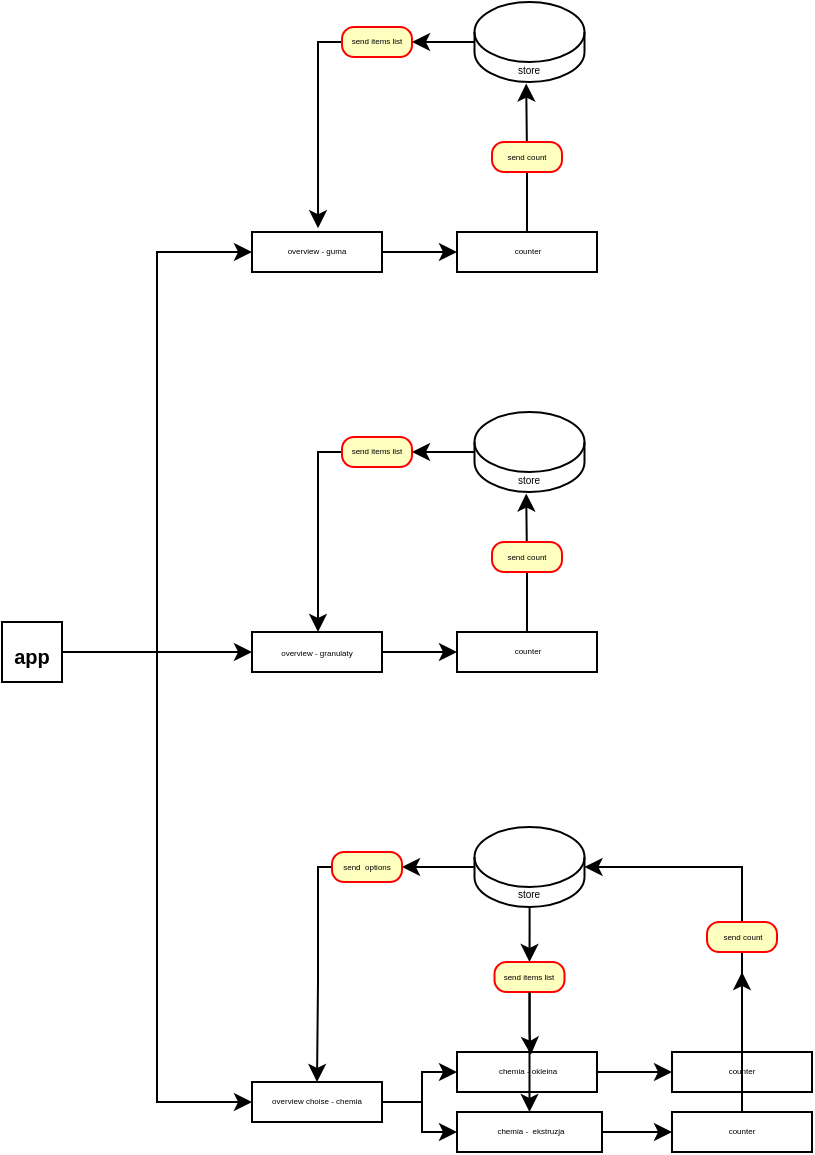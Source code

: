 <mxfile version="22.1.2" type="github">
  <diagram name="Strona-1" id="vJo_PlwXwJMytueYmFME">
    <mxGraphModel dx="1870" dy="726" grid="1" gridSize="5" guides="1" tooltips="1" connect="1" arrows="1" fold="1" page="1" pageScale="1" pageWidth="827" pageHeight="1169" math="0" shadow="0">
      <root>
        <mxCell id="0" />
        <mxCell id="1" parent="0" />
        <mxCell id="5t5Oaj507h6tdn1SH8KS-3" style="edgeStyle=orthogonalEdgeStyle;rounded=0;orthogonalLoop=1;jettySize=auto;html=1;entryX=0;entryY=0.5;entryDx=0;entryDy=0;" edge="1" parent="1" source="ZPlOU_6iHk0x4p4LW6sb-2" target="ZPlOU_6iHk0x4p4LW6sb-3">
          <mxGeometry relative="1" as="geometry" />
        </mxCell>
        <mxCell id="5t5Oaj507h6tdn1SH8KS-4" style="edgeStyle=orthogonalEdgeStyle;rounded=0;orthogonalLoop=1;jettySize=auto;html=1;" edge="1" parent="1" source="ZPlOU_6iHk0x4p4LW6sb-2" target="ZPlOU_6iHk0x4p4LW6sb-4">
          <mxGeometry relative="1" as="geometry">
            <Array as="points">
              <mxPoint x="65" y="560" />
              <mxPoint x="65" y="560" />
            </Array>
          </mxGeometry>
        </mxCell>
        <mxCell id="5t5Oaj507h6tdn1SH8KS-5" style="edgeStyle=orthogonalEdgeStyle;rounded=0;orthogonalLoop=1;jettySize=auto;html=1;entryX=0;entryY=0.5;entryDx=0;entryDy=0;" edge="1" parent="1" source="ZPlOU_6iHk0x4p4LW6sb-2" target="ZPlOU_6iHk0x4p4LW6sb-5">
          <mxGeometry relative="1" as="geometry" />
        </mxCell>
        <mxCell id="ZPlOU_6iHk0x4p4LW6sb-2" value="&lt;h1 style=&quot;line-height: 0%;&quot;&gt;&lt;font style=&quot;font-size: 10px;&quot;&gt;app&lt;/font&gt;&lt;/h1&gt;" style="whiteSpace=wrap;html=1;aspect=fixed;strokeWidth=1;" parent="1" vertex="1">
          <mxGeometry x="15" y="545" width="30" height="30" as="geometry" />
        </mxCell>
        <mxCell id="5t5Oaj507h6tdn1SH8KS-15" style="edgeStyle=orthogonalEdgeStyle;rounded=0;orthogonalLoop=1;jettySize=auto;html=1;entryX=0;entryY=0.5;entryDx=0;entryDy=0;" edge="1" parent="1" source="ZPlOU_6iHk0x4p4LW6sb-3" target="5t5Oaj507h6tdn1SH8KS-9">
          <mxGeometry relative="1" as="geometry" />
        </mxCell>
        <mxCell id="ZPlOU_6iHk0x4p4LW6sb-3" value="overview - guma" style="rounded=0;whiteSpace=wrap;html=1;fontSize=4;" parent="1" vertex="1">
          <mxGeometry x="140" y="350" width="65" height="20" as="geometry" />
        </mxCell>
        <mxCell id="5t5Oaj507h6tdn1SH8KS-16" style="edgeStyle=orthogonalEdgeStyle;rounded=0;orthogonalLoop=1;jettySize=auto;html=1;entryX=0;entryY=0.5;entryDx=0;entryDy=0;" edge="1" parent="1" source="ZPlOU_6iHk0x4p4LW6sb-4" target="5t5Oaj507h6tdn1SH8KS-11">
          <mxGeometry relative="1" as="geometry" />
        </mxCell>
        <mxCell id="ZPlOU_6iHk0x4p4LW6sb-4" value="&lt;span style=&quot;font-size: 4px;&quot;&gt;overview - granulaty&lt;/span&gt;" style="rounded=0;whiteSpace=wrap;html=1;fontSize=6;" parent="1" vertex="1">
          <mxGeometry x="140" y="550" width="65" height="20" as="geometry" />
        </mxCell>
        <mxCell id="5t5Oaj507h6tdn1SH8KS-17" style="edgeStyle=orthogonalEdgeStyle;rounded=0;orthogonalLoop=1;jettySize=auto;html=1;entryX=0;entryY=0.5;entryDx=0;entryDy=0;" edge="1" parent="1" source="ZPlOU_6iHk0x4p4LW6sb-5" target="5t5Oaj507h6tdn1SH8KS-12">
          <mxGeometry relative="1" as="geometry" />
        </mxCell>
        <mxCell id="5t5Oaj507h6tdn1SH8KS-18" style="edgeStyle=orthogonalEdgeStyle;rounded=0;orthogonalLoop=1;jettySize=auto;html=1;" edge="1" parent="1" source="ZPlOU_6iHk0x4p4LW6sb-5" target="5t5Oaj507h6tdn1SH8KS-13">
          <mxGeometry relative="1" as="geometry" />
        </mxCell>
        <mxCell id="ZPlOU_6iHk0x4p4LW6sb-5" value="overview choise - chemia" style="rounded=0;whiteSpace=wrap;html=1;fontSize=4;" parent="1" vertex="1">
          <mxGeometry x="140" y="775" width="65" height="20" as="geometry" />
        </mxCell>
        <mxCell id="5t5Oaj507h6tdn1SH8KS-40" style="edgeStyle=orthogonalEdgeStyle;rounded=0;orthogonalLoop=1;jettySize=auto;html=1;entryX=1;entryY=0.5;entryDx=0;entryDy=0;" edge="1" parent="1" source="5t5Oaj507h6tdn1SH8KS-6" target="5t5Oaj507h6tdn1SH8KS-31">
          <mxGeometry relative="1" as="geometry" />
        </mxCell>
        <mxCell id="5t5Oaj507h6tdn1SH8KS-6" value="store" style="shape=cylinder3;whiteSpace=wrap;html=1;boundedLbl=1;backgroundOutline=1;size=15;fontSize=5;" vertex="1" parent="1">
          <mxGeometry x="251.25" y="235" width="55" height="40" as="geometry" />
        </mxCell>
        <mxCell id="5t5Oaj507h6tdn1SH8KS-9" value="counter" style="rounded=0;whiteSpace=wrap;html=1;fontSize=4;" vertex="1" parent="1">
          <mxGeometry x="242.5" y="350" width="70" height="20" as="geometry" />
        </mxCell>
        <mxCell id="5t5Oaj507h6tdn1SH8KS-10" value="counter" style="rounded=0;whiteSpace=wrap;html=1;fontSize=4;" vertex="1" parent="1">
          <mxGeometry x="350" y="760" width="70" height="20" as="geometry" />
        </mxCell>
        <mxCell id="5t5Oaj507h6tdn1SH8KS-11" value="counter" style="rounded=0;whiteSpace=wrap;html=1;fontSize=4;" vertex="1" parent="1">
          <mxGeometry x="242.5" y="550" width="70" height="20" as="geometry" />
        </mxCell>
        <mxCell id="5t5Oaj507h6tdn1SH8KS-19" style="edgeStyle=orthogonalEdgeStyle;rounded=0;orthogonalLoop=1;jettySize=auto;html=1;exitX=1;exitY=0.5;exitDx=0;exitDy=0;" edge="1" parent="1" source="5t5Oaj507h6tdn1SH8KS-12" target="5t5Oaj507h6tdn1SH8KS-10">
          <mxGeometry relative="1" as="geometry" />
        </mxCell>
        <mxCell id="5t5Oaj507h6tdn1SH8KS-12" value="chemia - okleina" style="rounded=0;whiteSpace=wrap;html=1;fontSize=4;" vertex="1" parent="1">
          <mxGeometry x="242.5" y="760" width="70" height="20" as="geometry" />
        </mxCell>
        <mxCell id="5t5Oaj507h6tdn1SH8KS-22" style="edgeStyle=orthogonalEdgeStyle;rounded=0;orthogonalLoop=1;jettySize=auto;html=1;entryX=0;entryY=0.5;entryDx=0;entryDy=0;" edge="1" parent="1" source="5t5Oaj507h6tdn1SH8KS-13" target="5t5Oaj507h6tdn1SH8KS-14">
          <mxGeometry relative="1" as="geometry" />
        </mxCell>
        <mxCell id="5t5Oaj507h6tdn1SH8KS-13" value="chemia -&amp;nbsp; ekstruzja" style="rounded=0;whiteSpace=wrap;html=1;fontSize=4;" vertex="1" parent="1">
          <mxGeometry x="242.5" y="790" width="72.5" height="20" as="geometry" />
        </mxCell>
        <mxCell id="5t5Oaj507h6tdn1SH8KS-53" style="edgeStyle=orthogonalEdgeStyle;rounded=0;orthogonalLoop=1;jettySize=auto;html=1;" edge="1" parent="1" source="5t5Oaj507h6tdn1SH8KS-14">
          <mxGeometry relative="1" as="geometry">
            <mxPoint x="385.0" y="720" as="targetPoint" />
          </mxGeometry>
        </mxCell>
        <mxCell id="5t5Oaj507h6tdn1SH8KS-14" value="counter" style="rounded=0;whiteSpace=wrap;html=1;fontSize=4;" vertex="1" parent="1">
          <mxGeometry x="350" y="790" width="70" height="20" as="geometry" />
        </mxCell>
        <mxCell id="5t5Oaj507h6tdn1SH8KS-42" style="edgeStyle=orthogonalEdgeStyle;rounded=0;orthogonalLoop=1;jettySize=auto;html=1;entryX=1;entryY=0.5;entryDx=0;entryDy=0;" edge="1" parent="1" source="5t5Oaj507h6tdn1SH8KS-23" target="5t5Oaj507h6tdn1SH8KS-30">
          <mxGeometry relative="1" as="geometry" />
        </mxCell>
        <mxCell id="5t5Oaj507h6tdn1SH8KS-45" style="edgeStyle=orthogonalEdgeStyle;rounded=0;orthogonalLoop=1;jettySize=auto;html=1;entryX=0.5;entryY=0;entryDx=0;entryDy=0;" edge="1" parent="1" source="5t5Oaj507h6tdn1SH8KS-23" target="5t5Oaj507h6tdn1SH8KS-44">
          <mxGeometry relative="1" as="geometry" />
        </mxCell>
        <mxCell id="5t5Oaj507h6tdn1SH8KS-23" value="store" style="shape=cylinder3;whiteSpace=wrap;html=1;boundedLbl=1;backgroundOutline=1;size=15;fontSize=5;" vertex="1" parent="1">
          <mxGeometry x="251.25" y="647.5" width="55" height="40" as="geometry" />
        </mxCell>
        <mxCell id="5t5Oaj507h6tdn1SH8KS-25" style="edgeStyle=orthogonalEdgeStyle;rounded=0;orthogonalLoop=1;jettySize=auto;html=1;" edge="1" parent="1" source="5t5Oaj507h6tdn1SH8KS-28" target="ZPlOU_6iHk0x4p4LW6sb-4">
          <mxGeometry relative="1" as="geometry">
            <Array as="points">
              <mxPoint x="173" y="460" />
            </Array>
          </mxGeometry>
        </mxCell>
        <mxCell id="5t5Oaj507h6tdn1SH8KS-24" value="store" style="shape=cylinder3;whiteSpace=wrap;html=1;boundedLbl=1;backgroundOutline=1;size=15;fontSize=5;" vertex="1" parent="1">
          <mxGeometry x="251.25" y="440" width="55" height="40" as="geometry" />
        </mxCell>
        <mxCell id="5t5Oaj507h6tdn1SH8KS-26" style="edgeStyle=orthogonalEdgeStyle;rounded=0;orthogonalLoop=1;jettySize=auto;html=1;entryX=0.508;entryY=-0.094;entryDx=0;entryDy=0;entryPerimeter=0;" edge="1" parent="1" source="5t5Oaj507h6tdn1SH8KS-31" target="ZPlOU_6iHk0x4p4LW6sb-3">
          <mxGeometry relative="1" as="geometry">
            <Array as="points">
              <mxPoint x="173" y="255" />
            </Array>
          </mxGeometry>
        </mxCell>
        <mxCell id="5t5Oaj507h6tdn1SH8KS-43" style="edgeStyle=orthogonalEdgeStyle;rounded=0;orthogonalLoop=1;jettySize=auto;html=1;entryX=0.5;entryY=0;entryDx=0;entryDy=0;" edge="1" parent="1" source="5t5Oaj507h6tdn1SH8KS-30" target="ZPlOU_6iHk0x4p4LW6sb-5">
          <mxGeometry relative="1" as="geometry">
            <Array as="points">
              <mxPoint x="173" y="668" />
              <mxPoint x="173" y="725" />
              <mxPoint x="173" y="725" />
            </Array>
          </mxGeometry>
        </mxCell>
        <mxCell id="5t5Oaj507h6tdn1SH8KS-30" value="send&amp;nbsp; options" style="rounded=1;whiteSpace=wrap;html=1;arcSize=40;fontColor=#000000;fillColor=#ffffc0;strokeColor=#ff0000;fontSize=4;" vertex="1" parent="1">
          <mxGeometry x="180" y="660" width="35" height="15" as="geometry" />
        </mxCell>
        <mxCell id="5t5Oaj507h6tdn1SH8KS-37" value="" style="edgeStyle=orthogonalEdgeStyle;rounded=0;orthogonalLoop=1;jettySize=auto;html=1;" edge="1" parent="1" source="5t5Oaj507h6tdn1SH8KS-24" target="5t5Oaj507h6tdn1SH8KS-28">
          <mxGeometry relative="1" as="geometry">
            <mxPoint x="250" y="510" as="sourcePoint" />
            <mxPoint x="173" y="550" as="targetPoint" />
          </mxGeometry>
        </mxCell>
        <mxCell id="5t5Oaj507h6tdn1SH8KS-28" value="send items list" style="rounded=1;whiteSpace=wrap;html=1;arcSize=40;fontColor=#000000;fillColor=#ffffc0;strokeColor=#ff0000;fontSize=4;" vertex="1" parent="1">
          <mxGeometry x="185" y="452.5" width="35" height="15" as="geometry" />
        </mxCell>
        <mxCell id="5t5Oaj507h6tdn1SH8KS-31" value="send items list" style="rounded=1;whiteSpace=wrap;html=1;arcSize=40;fontColor=#000000;fillColor=#ffffc0;strokeColor=#ff0000;fontSize=4;" vertex="1" parent="1">
          <mxGeometry x="185" y="247.5" width="35" height="15" as="geometry" />
        </mxCell>
        <mxCell id="5t5Oaj507h6tdn1SH8KS-47" style="edgeStyle=orthogonalEdgeStyle;rounded=0;orthogonalLoop=1;jettySize=auto;html=1;entryX=0.5;entryY=0;entryDx=0;entryDy=0;" edge="1" parent="1" source="5t5Oaj507h6tdn1SH8KS-44" target="5t5Oaj507h6tdn1SH8KS-13">
          <mxGeometry relative="1" as="geometry" />
        </mxCell>
        <mxCell id="5t5Oaj507h6tdn1SH8KS-44" value="send items list" style="rounded=1;whiteSpace=wrap;html=1;arcSize=40;fontColor=#000000;fillColor=#ffffc0;strokeColor=#ff0000;fontSize=4;" vertex="1" parent="1">
          <mxGeometry x="261.25" y="715" width="35" height="15" as="geometry" />
        </mxCell>
        <mxCell id="5t5Oaj507h6tdn1SH8KS-46" style="edgeStyle=orthogonalEdgeStyle;rounded=0;orthogonalLoop=1;jettySize=auto;html=1;entryX=0.528;entryY=0.068;entryDx=0;entryDy=0;entryPerimeter=0;" edge="1" parent="1" source="5t5Oaj507h6tdn1SH8KS-44" target="5t5Oaj507h6tdn1SH8KS-12">
          <mxGeometry relative="1" as="geometry" />
        </mxCell>
        <mxCell id="5t5Oaj507h6tdn1SH8KS-48" style="edgeStyle=orthogonalEdgeStyle;rounded=0;orthogonalLoop=1;jettySize=auto;html=1;entryX=0.47;entryY=1.019;entryDx=0;entryDy=0;entryPerimeter=0;" edge="1" parent="1" source="5t5Oaj507h6tdn1SH8KS-11" target="5t5Oaj507h6tdn1SH8KS-24">
          <mxGeometry relative="1" as="geometry" />
        </mxCell>
        <mxCell id="5t5Oaj507h6tdn1SH8KS-49" style="edgeStyle=orthogonalEdgeStyle;rounded=0;orthogonalLoop=1;jettySize=auto;html=1;entryX=0.47;entryY=1.019;entryDx=0;entryDy=0;entryPerimeter=0;" edge="1" parent="1" source="5t5Oaj507h6tdn1SH8KS-9" target="5t5Oaj507h6tdn1SH8KS-6">
          <mxGeometry relative="1" as="geometry" />
        </mxCell>
        <mxCell id="5t5Oaj507h6tdn1SH8KS-51" style="edgeStyle=orthogonalEdgeStyle;rounded=0;orthogonalLoop=1;jettySize=auto;html=1;entryX=1;entryY=0.5;entryDx=0;entryDy=0;entryPerimeter=0;" edge="1" parent="1" source="5t5Oaj507h6tdn1SH8KS-10" target="5t5Oaj507h6tdn1SH8KS-23">
          <mxGeometry relative="1" as="geometry">
            <Array as="points">
              <mxPoint x="385" y="668" />
            </Array>
          </mxGeometry>
        </mxCell>
        <mxCell id="5t5Oaj507h6tdn1SH8KS-56" value="send count" style="rounded=1;whiteSpace=wrap;html=1;arcSize=40;fontColor=#000000;fillColor=#ffffc0;strokeColor=#ff0000;fontSize=4;" vertex="1" parent="1">
          <mxGeometry x="260" y="305" width="35" height="15" as="geometry" />
        </mxCell>
        <mxCell id="5t5Oaj507h6tdn1SH8KS-57" value="send count" style="rounded=1;whiteSpace=wrap;html=1;arcSize=40;fontColor=#000000;fillColor=#ffffc0;strokeColor=#ff0000;fontSize=4;" vertex="1" parent="1">
          <mxGeometry x="260" y="505" width="35" height="15" as="geometry" />
        </mxCell>
        <mxCell id="5t5Oaj507h6tdn1SH8KS-58" value="send count" style="rounded=1;whiteSpace=wrap;html=1;arcSize=40;fontColor=#000000;fillColor=#ffffc0;strokeColor=#ff0000;fontSize=4;" vertex="1" parent="1">
          <mxGeometry x="367.5" y="695" width="35" height="15" as="geometry" />
        </mxCell>
      </root>
    </mxGraphModel>
  </diagram>
</mxfile>
